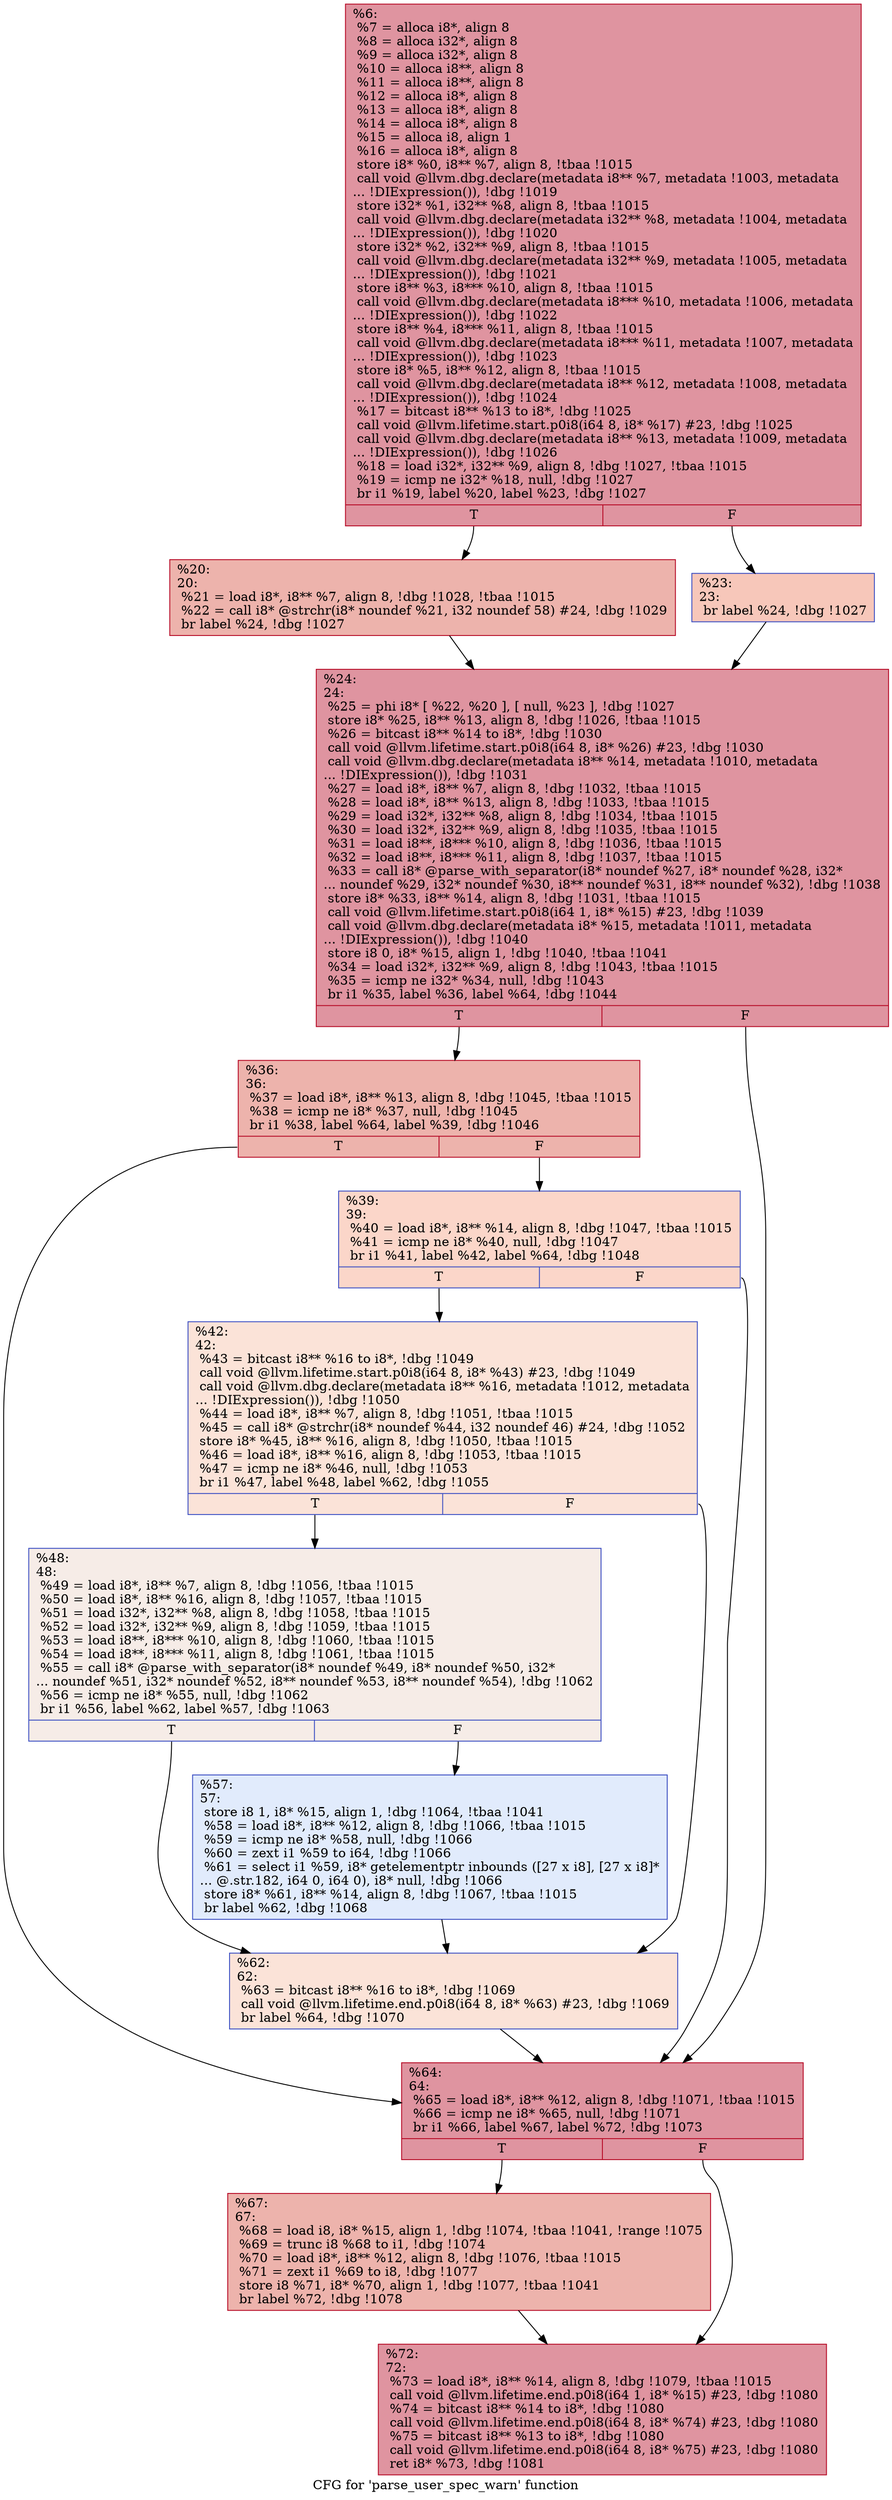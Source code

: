 digraph "CFG for 'parse_user_spec_warn' function" {
	label="CFG for 'parse_user_spec_warn' function";

	Node0x2313890 [shape=record,color="#b70d28ff", style=filled, fillcolor="#b70d2870",label="{%6:\l  %7 = alloca i8*, align 8\l  %8 = alloca i32*, align 8\l  %9 = alloca i32*, align 8\l  %10 = alloca i8**, align 8\l  %11 = alloca i8**, align 8\l  %12 = alloca i8*, align 8\l  %13 = alloca i8*, align 8\l  %14 = alloca i8*, align 8\l  %15 = alloca i8, align 1\l  %16 = alloca i8*, align 8\l  store i8* %0, i8** %7, align 8, !tbaa !1015\l  call void @llvm.dbg.declare(metadata i8** %7, metadata !1003, metadata\l... !DIExpression()), !dbg !1019\l  store i32* %1, i32** %8, align 8, !tbaa !1015\l  call void @llvm.dbg.declare(metadata i32** %8, metadata !1004, metadata\l... !DIExpression()), !dbg !1020\l  store i32* %2, i32** %9, align 8, !tbaa !1015\l  call void @llvm.dbg.declare(metadata i32** %9, metadata !1005, metadata\l... !DIExpression()), !dbg !1021\l  store i8** %3, i8*** %10, align 8, !tbaa !1015\l  call void @llvm.dbg.declare(metadata i8*** %10, metadata !1006, metadata\l... !DIExpression()), !dbg !1022\l  store i8** %4, i8*** %11, align 8, !tbaa !1015\l  call void @llvm.dbg.declare(metadata i8*** %11, metadata !1007, metadata\l... !DIExpression()), !dbg !1023\l  store i8* %5, i8** %12, align 8, !tbaa !1015\l  call void @llvm.dbg.declare(metadata i8** %12, metadata !1008, metadata\l... !DIExpression()), !dbg !1024\l  %17 = bitcast i8** %13 to i8*, !dbg !1025\l  call void @llvm.lifetime.start.p0i8(i64 8, i8* %17) #23, !dbg !1025\l  call void @llvm.dbg.declare(metadata i8** %13, metadata !1009, metadata\l... !DIExpression()), !dbg !1026\l  %18 = load i32*, i32** %9, align 8, !dbg !1027, !tbaa !1015\l  %19 = icmp ne i32* %18, null, !dbg !1027\l  br i1 %19, label %20, label %23, !dbg !1027\l|{<s0>T|<s1>F}}"];
	Node0x2313890:s0 -> Node0x23157d0;
	Node0x2313890:s1 -> Node0x2315820;
	Node0x23157d0 [shape=record,color="#b70d28ff", style=filled, fillcolor="#d6524470",label="{%20:\l20:                                               \l  %21 = load i8*, i8** %7, align 8, !dbg !1028, !tbaa !1015\l  %22 = call i8* @strchr(i8* noundef %21, i32 noundef 58) #24, !dbg !1029\l  br label %24, !dbg !1027\l}"];
	Node0x23157d0 -> Node0x2315870;
	Node0x2315820 [shape=record,color="#3d50c3ff", style=filled, fillcolor="#ec7f6370",label="{%23:\l23:                                               \l  br label %24, !dbg !1027\l}"];
	Node0x2315820 -> Node0x2315870;
	Node0x2315870 [shape=record,color="#b70d28ff", style=filled, fillcolor="#b70d2870",label="{%24:\l24:                                               \l  %25 = phi i8* [ %22, %20 ], [ null, %23 ], !dbg !1027\l  store i8* %25, i8** %13, align 8, !dbg !1026, !tbaa !1015\l  %26 = bitcast i8** %14 to i8*, !dbg !1030\l  call void @llvm.lifetime.start.p0i8(i64 8, i8* %26) #23, !dbg !1030\l  call void @llvm.dbg.declare(metadata i8** %14, metadata !1010, metadata\l... !DIExpression()), !dbg !1031\l  %27 = load i8*, i8** %7, align 8, !dbg !1032, !tbaa !1015\l  %28 = load i8*, i8** %13, align 8, !dbg !1033, !tbaa !1015\l  %29 = load i32*, i32** %8, align 8, !dbg !1034, !tbaa !1015\l  %30 = load i32*, i32** %9, align 8, !dbg !1035, !tbaa !1015\l  %31 = load i8**, i8*** %10, align 8, !dbg !1036, !tbaa !1015\l  %32 = load i8**, i8*** %11, align 8, !dbg !1037, !tbaa !1015\l  %33 = call i8* @parse_with_separator(i8* noundef %27, i8* noundef %28, i32*\l... noundef %29, i32* noundef %30, i8** noundef %31, i8** noundef %32), !dbg !1038\l  store i8* %33, i8** %14, align 8, !dbg !1031, !tbaa !1015\l  call void @llvm.lifetime.start.p0i8(i64 1, i8* %15) #23, !dbg !1039\l  call void @llvm.dbg.declare(metadata i8* %15, metadata !1011, metadata\l... !DIExpression()), !dbg !1040\l  store i8 0, i8* %15, align 1, !dbg !1040, !tbaa !1041\l  %34 = load i32*, i32** %9, align 8, !dbg !1043, !tbaa !1015\l  %35 = icmp ne i32* %34, null, !dbg !1043\l  br i1 %35, label %36, label %64, !dbg !1044\l|{<s0>T|<s1>F}}"];
	Node0x2315870:s0 -> Node0x23158c0;
	Node0x2315870:s1 -> Node0x2315aa0;
	Node0x23158c0 [shape=record,color="#b70d28ff", style=filled, fillcolor="#d6524470",label="{%36:\l36:                                               \l  %37 = load i8*, i8** %13, align 8, !dbg !1045, !tbaa !1015\l  %38 = icmp ne i8* %37, null, !dbg !1045\l  br i1 %38, label %64, label %39, !dbg !1046\l|{<s0>T|<s1>F}}"];
	Node0x23158c0:s0 -> Node0x2315aa0;
	Node0x23158c0:s1 -> Node0x2315910;
	Node0x2315910 [shape=record,color="#3d50c3ff", style=filled, fillcolor="#f6a38570",label="{%39:\l39:                                               \l  %40 = load i8*, i8** %14, align 8, !dbg !1047, !tbaa !1015\l  %41 = icmp ne i8* %40, null, !dbg !1047\l  br i1 %41, label %42, label %64, !dbg !1048\l|{<s0>T|<s1>F}}"];
	Node0x2315910:s0 -> Node0x2315960;
	Node0x2315910:s1 -> Node0x2315aa0;
	Node0x2315960 [shape=record,color="#3d50c3ff", style=filled, fillcolor="#f6bfa670",label="{%42:\l42:                                               \l  %43 = bitcast i8** %16 to i8*, !dbg !1049\l  call void @llvm.lifetime.start.p0i8(i64 8, i8* %43) #23, !dbg !1049\l  call void @llvm.dbg.declare(metadata i8** %16, metadata !1012, metadata\l... !DIExpression()), !dbg !1050\l  %44 = load i8*, i8** %7, align 8, !dbg !1051, !tbaa !1015\l  %45 = call i8* @strchr(i8* noundef %44, i32 noundef 46) #24, !dbg !1052\l  store i8* %45, i8** %16, align 8, !dbg !1050, !tbaa !1015\l  %46 = load i8*, i8** %16, align 8, !dbg !1053, !tbaa !1015\l  %47 = icmp ne i8* %46, null, !dbg !1053\l  br i1 %47, label %48, label %62, !dbg !1055\l|{<s0>T|<s1>F}}"];
	Node0x2315960:s0 -> Node0x23159b0;
	Node0x2315960:s1 -> Node0x2315a50;
	Node0x23159b0 [shape=record,color="#3d50c3ff", style=filled, fillcolor="#ead5c970",label="{%48:\l48:                                               \l  %49 = load i8*, i8** %7, align 8, !dbg !1056, !tbaa !1015\l  %50 = load i8*, i8** %16, align 8, !dbg !1057, !tbaa !1015\l  %51 = load i32*, i32** %8, align 8, !dbg !1058, !tbaa !1015\l  %52 = load i32*, i32** %9, align 8, !dbg !1059, !tbaa !1015\l  %53 = load i8**, i8*** %10, align 8, !dbg !1060, !tbaa !1015\l  %54 = load i8**, i8*** %11, align 8, !dbg !1061, !tbaa !1015\l  %55 = call i8* @parse_with_separator(i8* noundef %49, i8* noundef %50, i32*\l... noundef %51, i32* noundef %52, i8** noundef %53, i8** noundef %54), !dbg !1062\l  %56 = icmp ne i8* %55, null, !dbg !1062\l  br i1 %56, label %62, label %57, !dbg !1063\l|{<s0>T|<s1>F}}"];
	Node0x23159b0:s0 -> Node0x2315a50;
	Node0x23159b0:s1 -> Node0x2315a00;
	Node0x2315a00 [shape=record,color="#3d50c3ff", style=filled, fillcolor="#bbd1f870",label="{%57:\l57:                                               \l  store i8 1, i8* %15, align 1, !dbg !1064, !tbaa !1041\l  %58 = load i8*, i8** %12, align 8, !dbg !1066, !tbaa !1015\l  %59 = icmp ne i8* %58, null, !dbg !1066\l  %60 = zext i1 %59 to i64, !dbg !1066\l  %61 = select i1 %59, i8* getelementptr inbounds ([27 x i8], [27 x i8]*\l... @.str.182, i64 0, i64 0), i8* null, !dbg !1066\l  store i8* %61, i8** %14, align 8, !dbg !1067, !tbaa !1015\l  br label %62, !dbg !1068\l}"];
	Node0x2315a00 -> Node0x2315a50;
	Node0x2315a50 [shape=record,color="#3d50c3ff", style=filled, fillcolor="#f6bfa670",label="{%62:\l62:                                               \l  %63 = bitcast i8** %16 to i8*, !dbg !1069\l  call void @llvm.lifetime.end.p0i8(i64 8, i8* %63) #23, !dbg !1069\l  br label %64, !dbg !1070\l}"];
	Node0x2315a50 -> Node0x2315aa0;
	Node0x2315aa0 [shape=record,color="#b70d28ff", style=filled, fillcolor="#b70d2870",label="{%64:\l64:                                               \l  %65 = load i8*, i8** %12, align 8, !dbg !1071, !tbaa !1015\l  %66 = icmp ne i8* %65, null, !dbg !1071\l  br i1 %66, label %67, label %72, !dbg !1073\l|{<s0>T|<s1>F}}"];
	Node0x2315aa0:s0 -> Node0x2315af0;
	Node0x2315aa0:s1 -> Node0x2315b40;
	Node0x2315af0 [shape=record,color="#b70d28ff", style=filled, fillcolor="#d6524470",label="{%67:\l67:                                               \l  %68 = load i8, i8* %15, align 1, !dbg !1074, !tbaa !1041, !range !1075\l  %69 = trunc i8 %68 to i1, !dbg !1074\l  %70 = load i8*, i8** %12, align 8, !dbg !1076, !tbaa !1015\l  %71 = zext i1 %69 to i8, !dbg !1077\l  store i8 %71, i8* %70, align 1, !dbg !1077, !tbaa !1041\l  br label %72, !dbg !1078\l}"];
	Node0x2315af0 -> Node0x2315b40;
	Node0x2315b40 [shape=record,color="#b70d28ff", style=filled, fillcolor="#b70d2870",label="{%72:\l72:                                               \l  %73 = load i8*, i8** %14, align 8, !dbg !1079, !tbaa !1015\l  call void @llvm.lifetime.end.p0i8(i64 1, i8* %15) #23, !dbg !1080\l  %74 = bitcast i8** %14 to i8*, !dbg !1080\l  call void @llvm.lifetime.end.p0i8(i64 8, i8* %74) #23, !dbg !1080\l  %75 = bitcast i8** %13 to i8*, !dbg !1080\l  call void @llvm.lifetime.end.p0i8(i64 8, i8* %75) #23, !dbg !1080\l  ret i8* %73, !dbg !1081\l}"];
}
